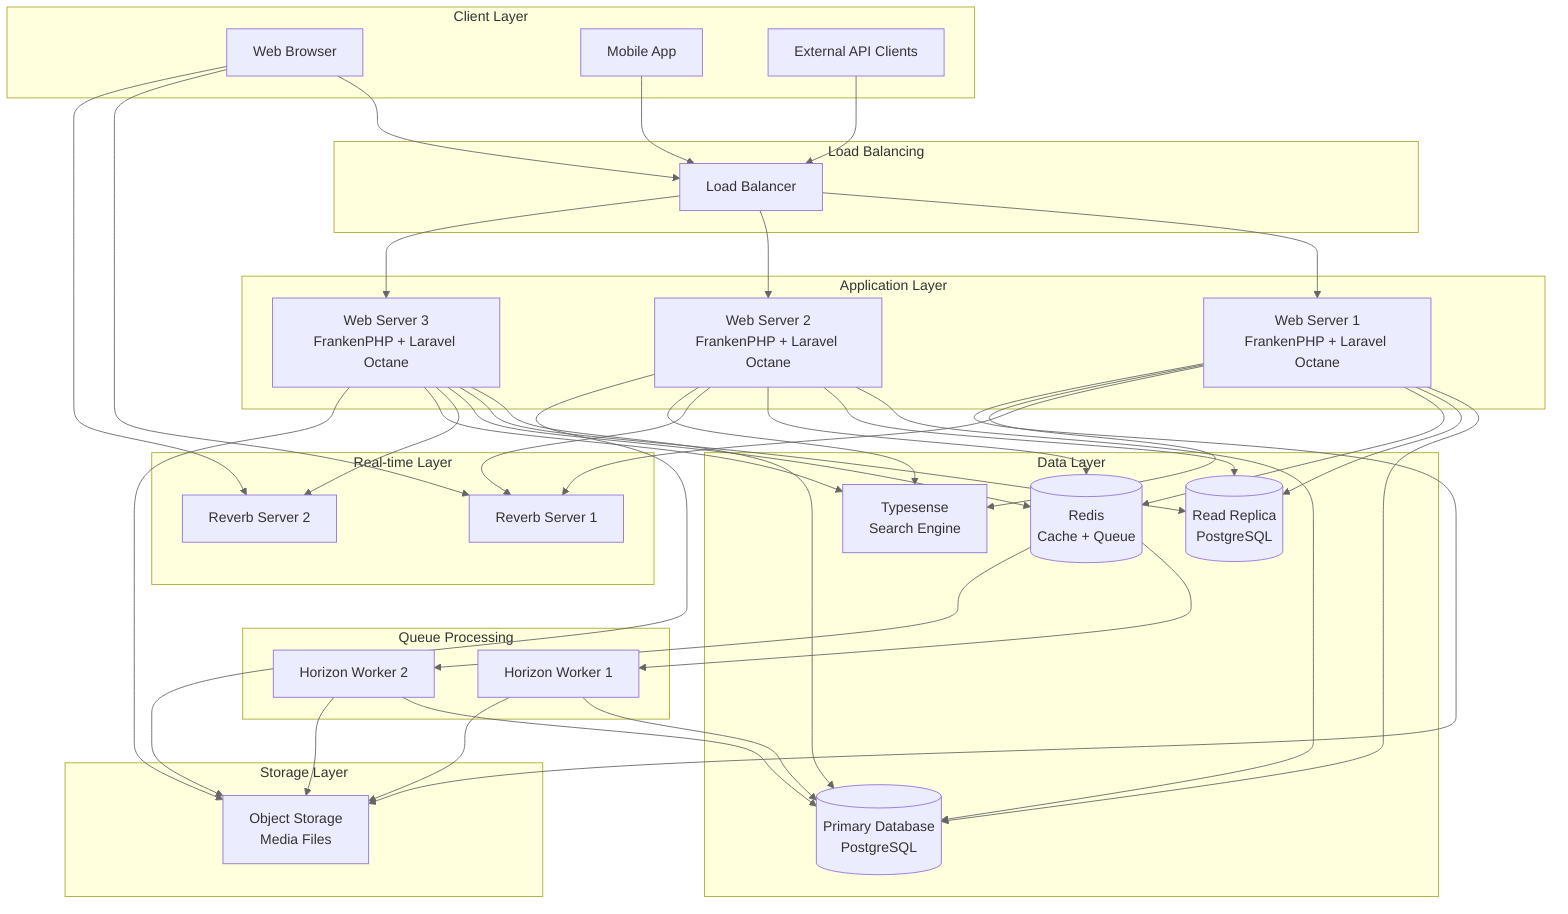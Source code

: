 %%{init: {'theme': 'default', 'themeVariables': { 'primaryColor': '#f5f5f5', 'primaryTextColor': '#333333', 'primaryBorderColor': '#cccccc', 'lineColor': '#666666', 'secondaryColor': '#f0f0f0', 'tertiaryColor': '#ffffff' }}}%%
flowchart TB
    subgraph "Client Layer"
        Browser["Web Browser"]
        MobileApp["Mobile App"]
        ExternalAPI["External API Clients"]
    end

    subgraph "Load Balancing"
        LB["Load Balancer"]
    end

    subgraph "Application Layer"
        WebServer1["Web Server 1<br>FrankenPHP + Laravel Octane"]
        WebServer2["Web Server 2<br>FrankenPHP + Laravel Octane"]
        WebServer3["Web Server 3<br>FrankenPHP + Laravel Octane"]
    end

    subgraph "Queue Processing"
        HorizonWorker1["Horizon Worker 1"]
        HorizonWorker2["Horizon Worker 2"]
    end

    subgraph "Real-time Layer"
        ReverbServer1["Reverb Server 1"]
        ReverbServer2["Reverb Server 2"]
    end

    subgraph "Data Layer"
        PrimaryDB[("Primary Database<br>PostgreSQL")]
        ReadReplica[("Read Replica<br>PostgreSQL")]
        Redis[("Redis<br>Cache + Queue")]
        Typesense["Typesense<br>Search Engine"]
    end

    subgraph "Storage Layer"
        ObjectStorage["Object Storage<br>Media Files"]
    end

    Browser --> LB
    MobileApp --> LB
    ExternalAPI --> LB

    LB --> WebServer1
    LB --> WebServer2
    LB --> WebServer3

    WebServer1 --> PrimaryDB
    WebServer2 --> PrimaryDB
    WebServer3 --> PrimaryDB

    WebServer1 --> ReadReplica
    WebServer2 --> ReadReplica
    WebServer3 --> ReadReplica

    WebServer1 --> Redis
    WebServer2 --> Redis
    WebServer3 --> Redis

    Redis --> HorizonWorker1
    Redis --> HorizonWorker2

    HorizonWorker1 --> PrimaryDB
    HorizonWorker2 --> PrimaryDB

    WebServer1 --> ReverbServer1
    WebServer2 --> ReverbServer1
    WebServer3 --> ReverbServer2

    Browser --> ReverbServer1
    Browser --> ReverbServer2

    WebServer1 --> Typesense
    WebServer2 --> Typesense
    WebServer3 --> Typesense

    WebServer1 --> ObjectStorage
    WebServer2 --> ObjectStorage
    WebServer3 --> ObjectStorage

    HorizonWorker1 --> ObjectStorage
    HorizonWorker2 --> ObjectStorage